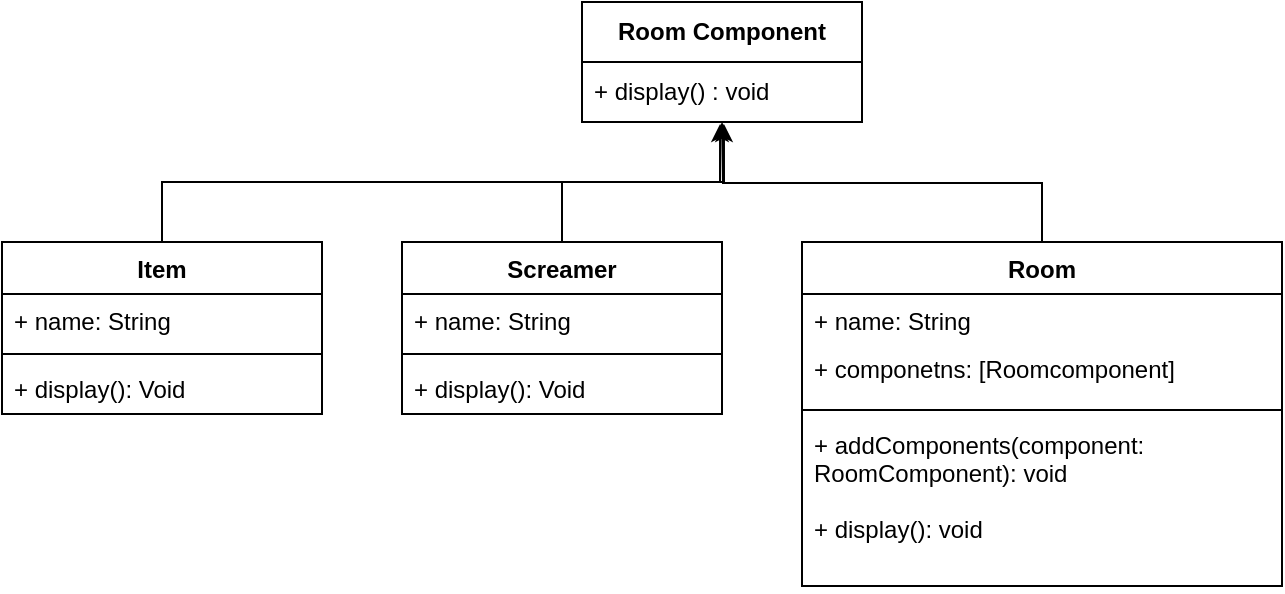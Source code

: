 <mxfile version="22.1.11" type="device">
  <diagram name="Страница — 1" id="gID6LdFk0iER90QI9RZ5">
    <mxGraphModel dx="1434" dy="773" grid="1" gridSize="10" guides="1" tooltips="1" connect="1" arrows="1" fold="1" page="1" pageScale="1" pageWidth="1169" pageHeight="827" math="0" shadow="0">
      <root>
        <mxCell id="0" />
        <mxCell id="1" parent="0" />
        <mxCell id="wm0nKx2fdm65GneBBCvm-1" value="&lt;b&gt;Room Component&lt;/b&gt;" style="swimlane;fontStyle=0;childLayout=stackLayout;horizontal=1;startSize=30;horizontalStack=0;resizeParent=1;resizeParentMax=0;resizeLast=0;collapsible=1;marginBottom=0;whiteSpace=wrap;html=1;" parent="1" vertex="1">
          <mxGeometry x="410" y="240" width="140" height="60" as="geometry" />
        </mxCell>
        <mxCell id="wm0nKx2fdm65GneBBCvm-2" value="+ display() : void" style="text;strokeColor=none;fillColor=none;align=left;verticalAlign=middle;spacingLeft=4;spacingRight=4;overflow=hidden;points=[[0,0.5],[1,0.5]];portConstraint=eastwest;rotatable=0;whiteSpace=wrap;html=1;" parent="wm0nKx2fdm65GneBBCvm-1" vertex="1">
          <mxGeometry y="30" width="140" height="30" as="geometry" />
        </mxCell>
        <mxCell id="wm0nKx2fdm65GneBBCvm-12" value="Item" style="swimlane;fontStyle=1;align=center;verticalAlign=top;childLayout=stackLayout;horizontal=1;startSize=26;horizontalStack=0;resizeParent=1;resizeParentMax=0;resizeLast=0;collapsible=1;marginBottom=0;whiteSpace=wrap;html=1;" parent="1" vertex="1">
          <mxGeometry x="120" y="360" width="160" height="86" as="geometry" />
        </mxCell>
        <mxCell id="wm0nKx2fdm65GneBBCvm-13" value="+ name: String" style="text;strokeColor=none;fillColor=none;align=left;verticalAlign=top;spacingLeft=4;spacingRight=4;overflow=hidden;rotatable=0;points=[[0,0.5],[1,0.5]];portConstraint=eastwest;whiteSpace=wrap;html=1;" parent="wm0nKx2fdm65GneBBCvm-12" vertex="1">
          <mxGeometry y="26" width="160" height="26" as="geometry" />
        </mxCell>
        <mxCell id="wm0nKx2fdm65GneBBCvm-14" value="" style="line;strokeWidth=1;fillColor=none;align=left;verticalAlign=middle;spacingTop=-1;spacingLeft=3;spacingRight=3;rotatable=0;labelPosition=right;points=[];portConstraint=eastwest;strokeColor=inherit;" parent="wm0nKx2fdm65GneBBCvm-12" vertex="1">
          <mxGeometry y="52" width="160" height="8" as="geometry" />
        </mxCell>
        <mxCell id="wm0nKx2fdm65GneBBCvm-15" value="+ display(): Void" style="text;strokeColor=none;fillColor=none;align=left;verticalAlign=top;spacingLeft=4;spacingRight=4;overflow=hidden;rotatable=0;points=[[0,0.5],[1,0.5]];portConstraint=eastwest;whiteSpace=wrap;html=1;" parent="wm0nKx2fdm65GneBBCvm-12" vertex="1">
          <mxGeometry y="60" width="160" height="26" as="geometry" />
        </mxCell>
        <mxCell id="wm0nKx2fdm65GneBBCvm-25" style="edgeStyle=orthogonalEdgeStyle;rounded=0;orthogonalLoop=1;jettySize=auto;html=1;exitX=0.5;exitY=0;exitDx=0;exitDy=0;" parent="1" source="wm0nKx2fdm65GneBBCvm-16" edge="1">
          <mxGeometry relative="1" as="geometry">
            <mxPoint x="480" y="300" as="targetPoint" />
          </mxGeometry>
        </mxCell>
        <mxCell id="wm0nKx2fdm65GneBBCvm-16" value="Room" style="swimlane;fontStyle=1;align=center;verticalAlign=top;childLayout=stackLayout;horizontal=1;startSize=26;horizontalStack=0;resizeParent=1;resizeParentMax=0;resizeLast=0;collapsible=1;marginBottom=0;whiteSpace=wrap;html=1;" parent="1" vertex="1">
          <mxGeometry x="520" y="360" width="240" height="172" as="geometry" />
        </mxCell>
        <mxCell id="wm0nKx2fdm65GneBBCvm-17" value="+ name: String" style="text;strokeColor=none;fillColor=none;align=left;verticalAlign=top;spacingLeft=4;spacingRight=4;overflow=hidden;rotatable=0;points=[[0,0.5],[1,0.5]];portConstraint=eastwest;whiteSpace=wrap;html=1;" parent="wm0nKx2fdm65GneBBCvm-16" vertex="1">
          <mxGeometry y="26" width="240" height="24" as="geometry" />
        </mxCell>
        <mxCell id="wm0nKx2fdm65GneBBCvm-19" value="+ componetns: [Roomcomponent]" style="text;strokeColor=none;fillColor=none;align=left;verticalAlign=top;spacingLeft=4;spacingRight=4;overflow=hidden;rotatable=0;points=[[0,0.5],[1,0.5]];portConstraint=eastwest;whiteSpace=wrap;html=1;" parent="wm0nKx2fdm65GneBBCvm-16" vertex="1">
          <mxGeometry y="50" width="240" height="30" as="geometry" />
        </mxCell>
        <mxCell id="wm0nKx2fdm65GneBBCvm-18" value="" style="line;strokeWidth=1;fillColor=none;align=left;verticalAlign=middle;spacingTop=-1;spacingLeft=3;spacingRight=3;rotatable=0;labelPosition=right;points=[];portConstraint=eastwest;strokeColor=inherit;" parent="wm0nKx2fdm65GneBBCvm-16" vertex="1">
          <mxGeometry y="80" width="240" height="8" as="geometry" />
        </mxCell>
        <mxCell id="wm0nKx2fdm65GneBBCvm-20" value="+ addComponents(component: RoomComponent): void" style="text;strokeColor=none;fillColor=none;align=left;verticalAlign=top;spacingLeft=4;spacingRight=4;overflow=hidden;rotatable=0;points=[[0,0.5],[1,0.5]];portConstraint=eastwest;whiteSpace=wrap;html=1;" parent="wm0nKx2fdm65GneBBCvm-16" vertex="1">
          <mxGeometry y="88" width="240" height="42" as="geometry" />
        </mxCell>
        <mxCell id="wm0nKx2fdm65GneBBCvm-23" value="+ display(): void" style="text;strokeColor=none;fillColor=none;align=left;verticalAlign=top;spacingLeft=4;spacingRight=4;overflow=hidden;rotatable=0;points=[[0,0.5],[1,0.5]];portConstraint=eastwest;whiteSpace=wrap;html=1;" parent="wm0nKx2fdm65GneBBCvm-16" vertex="1">
          <mxGeometry y="130" width="240" height="42" as="geometry" />
        </mxCell>
        <mxCell id="wm0nKx2fdm65GneBBCvm-24" style="edgeStyle=orthogonalEdgeStyle;rounded=0;orthogonalLoop=1;jettySize=auto;html=1;exitX=0.5;exitY=0;exitDx=0;exitDy=0;entryX=0.507;entryY=1.033;entryDx=0;entryDy=0;entryPerimeter=0;" parent="1" source="wm0nKx2fdm65GneBBCvm-12" target="wm0nKx2fdm65GneBBCvm-2" edge="1">
          <mxGeometry relative="1" as="geometry" />
        </mxCell>
        <mxCell id="EdJRpaiOsGTp12VgUQPQ-1" value="Screamer" style="swimlane;fontStyle=1;align=center;verticalAlign=top;childLayout=stackLayout;horizontal=1;startSize=26;horizontalStack=0;resizeParent=1;resizeParentMax=0;resizeLast=0;collapsible=1;marginBottom=0;whiteSpace=wrap;html=1;" vertex="1" parent="1">
          <mxGeometry x="320" y="360" width="160" height="86" as="geometry" />
        </mxCell>
        <mxCell id="EdJRpaiOsGTp12VgUQPQ-2" value="+ name: String" style="text;strokeColor=none;fillColor=none;align=left;verticalAlign=top;spacingLeft=4;spacingRight=4;overflow=hidden;rotatable=0;points=[[0,0.5],[1,0.5]];portConstraint=eastwest;whiteSpace=wrap;html=1;" vertex="1" parent="EdJRpaiOsGTp12VgUQPQ-1">
          <mxGeometry y="26" width="160" height="26" as="geometry" />
        </mxCell>
        <mxCell id="EdJRpaiOsGTp12VgUQPQ-3" value="" style="line;strokeWidth=1;fillColor=none;align=left;verticalAlign=middle;spacingTop=-1;spacingLeft=3;spacingRight=3;rotatable=0;labelPosition=right;points=[];portConstraint=eastwest;strokeColor=inherit;" vertex="1" parent="EdJRpaiOsGTp12VgUQPQ-1">
          <mxGeometry y="52" width="160" height="8" as="geometry" />
        </mxCell>
        <mxCell id="EdJRpaiOsGTp12VgUQPQ-4" value="+ display(): Void" style="text;strokeColor=none;fillColor=none;align=left;verticalAlign=top;spacingLeft=4;spacingRight=4;overflow=hidden;rotatable=0;points=[[0,0.5],[1,0.5]];portConstraint=eastwest;whiteSpace=wrap;html=1;" vertex="1" parent="EdJRpaiOsGTp12VgUQPQ-1">
          <mxGeometry y="60" width="160" height="26" as="geometry" />
        </mxCell>
        <mxCell id="EdJRpaiOsGTp12VgUQPQ-5" style="edgeStyle=orthogonalEdgeStyle;rounded=0;orthogonalLoop=1;jettySize=auto;html=1;exitX=0.5;exitY=0;exitDx=0;exitDy=0;entryX=0.493;entryY=1.033;entryDx=0;entryDy=0;entryPerimeter=0;" edge="1" parent="1" source="EdJRpaiOsGTp12VgUQPQ-1" target="wm0nKx2fdm65GneBBCvm-2">
          <mxGeometry relative="1" as="geometry" />
        </mxCell>
      </root>
    </mxGraphModel>
  </diagram>
</mxfile>
